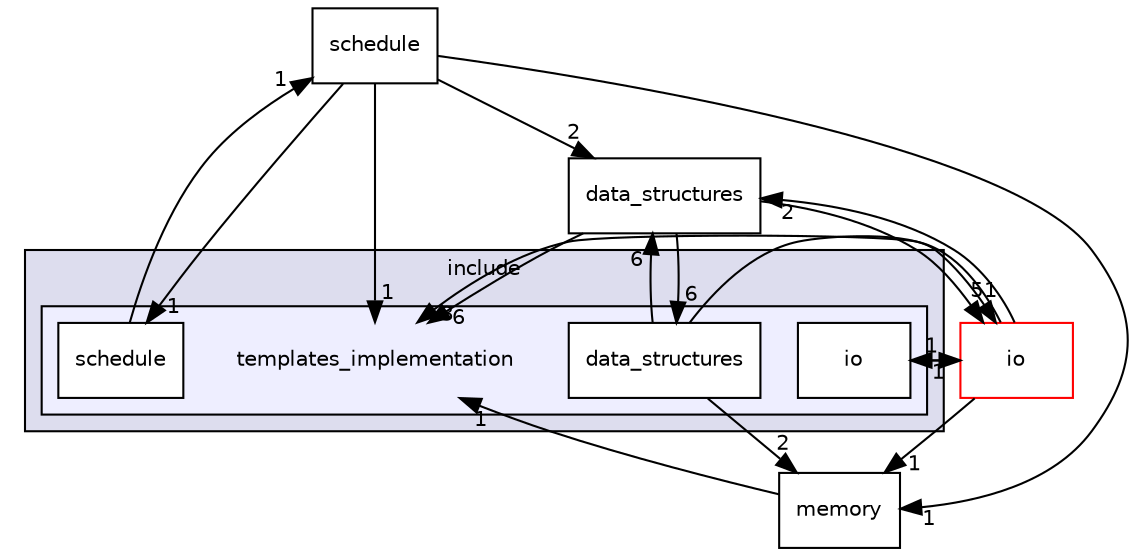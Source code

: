 digraph "D:/Pool/eclipse-workspace_aarch64/newspace/raspiOS/include/templates_implementation" {
  compound=true
  node [ fontsize="10", fontname="Helvetica"];
  edge [ labelfontsize="10", labelfontname="Helvetica"];
  subgraph clusterdir_d44c64559bbebec7f509842c48db8b23 {
    graph [ bgcolor="#ddddee", pencolor="black", label="include" fontname="Helvetica", fontsize="10", URL="dir_d44c64559bbebec7f509842c48db8b23.html"]
  subgraph clusterdir_b926265dddcbd40e5e3241dea5a14f9d {
    graph [ bgcolor="#eeeeff", pencolor="black", label="" URL="dir_b926265dddcbd40e5e3241dea5a14f9d.html"];
    dir_b926265dddcbd40e5e3241dea5a14f9d [shape=plaintext label="templates_implementation"];
    dir_fe75db00e895da21151eb00c0cb61c18 [shape=box label="data_structures" color="black" fillcolor="white" style="filled" URL="dir_fe75db00e895da21151eb00c0cb61c18.html"];
    dir_46b4ecea3f7b36735a62a544cbec2752 [shape=box label="io" color="black" fillcolor="white" style="filled" URL="dir_46b4ecea3f7b36735a62a544cbec2752.html"];
    dir_32925bdc6d9ab9369f3e6ea5ce48be0a [shape=box label="schedule" color="black" fillcolor="white" style="filled" URL="dir_32925bdc6d9ab9369f3e6ea5ce48be0a.html"];
  }
  }
  dir_2661e725ffd7f6febd68c8fd282ddddf [shape=box label="schedule" URL="dir_2661e725ffd7f6febd68c8fd282ddddf.html"];
  dir_1d52781e224d924275d803a20aa4cb0e [shape=box label="memory" URL="dir_1d52781e224d924275d803a20aa4cb0e.html"];
  dir_ebed218ca042e0cae3861bf18b14f766 [shape=box label="data_structures" URL="dir_ebed218ca042e0cae3861bf18b14f766.html"];
  dir_a00b633439466cbb1729245c7f66f564 [shape=box label="io" fillcolor="white" style="filled" color="red" URL="dir_a00b633439466cbb1729245c7f66f564.html"];
  dir_2661e725ffd7f6febd68c8fd282ddddf->dir_1d52781e224d924275d803a20aa4cb0e [headlabel="1", labeldistance=1.5 headhref="dir_000024_000022.html"];
  dir_2661e725ffd7f6febd68c8fd282ddddf->dir_b926265dddcbd40e5e3241dea5a14f9d [headlabel="1", labeldistance=1.5 headhref="dir_000024_000010.html"];
  dir_2661e725ffd7f6febd68c8fd282ddddf->dir_32925bdc6d9ab9369f3e6ea5ce48be0a [headlabel="1", labeldistance=1.5 headhref="dir_000024_000025.html"];
  dir_2661e725ffd7f6febd68c8fd282ddddf->dir_ebed218ca042e0cae3861bf18b14f766 [headlabel="2", labeldistance=1.5 headhref="dir_000024_000009.html"];
  dir_fe75db00e895da21151eb00c0cb61c18->dir_1d52781e224d924275d803a20aa4cb0e [headlabel="2", labeldistance=1.5 headhref="dir_000011_000022.html"];
  dir_fe75db00e895da21151eb00c0cb61c18->dir_ebed218ca042e0cae3861bf18b14f766 [headlabel="6", labeldistance=1.5 headhref="dir_000011_000009.html"];
  dir_fe75db00e895da21151eb00c0cb61c18->dir_a00b633439466cbb1729245c7f66f564 [headlabel="1", labeldistance=1.5 headhref="dir_000011_000016.html"];
  dir_1d52781e224d924275d803a20aa4cb0e->dir_b926265dddcbd40e5e3241dea5a14f9d [headlabel="1", labeldistance=1.5 headhref="dir_000022_000010.html"];
  dir_32925bdc6d9ab9369f3e6ea5ce48be0a->dir_2661e725ffd7f6febd68c8fd282ddddf [headlabel="1", labeldistance=1.5 headhref="dir_000025_000024.html"];
  dir_ebed218ca042e0cae3861bf18b14f766->dir_fe75db00e895da21151eb00c0cb61c18 [headlabel="6", labeldistance=1.5 headhref="dir_000009_000011.html"];
  dir_ebed218ca042e0cae3861bf18b14f766->dir_b926265dddcbd40e5e3241dea5a14f9d [headlabel="6", labeldistance=1.5 headhref="dir_000009_000010.html"];
  dir_ebed218ca042e0cae3861bf18b14f766->dir_a00b633439466cbb1729245c7f66f564 [headlabel="5", labeldistance=1.5 headhref="dir_000009_000016.html"];
  dir_46b4ecea3f7b36735a62a544cbec2752->dir_a00b633439466cbb1729245c7f66f564 [headlabel="1", labeldistance=1.5 headhref="dir_000017_000016.html"];
  dir_a00b633439466cbb1729245c7f66f564->dir_1d52781e224d924275d803a20aa4cb0e [headlabel="1", labeldistance=1.5 headhref="dir_000016_000022.html"];
  dir_a00b633439466cbb1729245c7f66f564->dir_b926265dddcbd40e5e3241dea5a14f9d [headlabel="3", labeldistance=1.5 headhref="dir_000016_000010.html"];
  dir_a00b633439466cbb1729245c7f66f564->dir_ebed218ca042e0cae3861bf18b14f766 [headlabel="2", labeldistance=1.5 headhref="dir_000016_000009.html"];
  dir_a00b633439466cbb1729245c7f66f564->dir_46b4ecea3f7b36735a62a544cbec2752 [headlabel="1", labeldistance=1.5 headhref="dir_000016_000017.html"];
}
